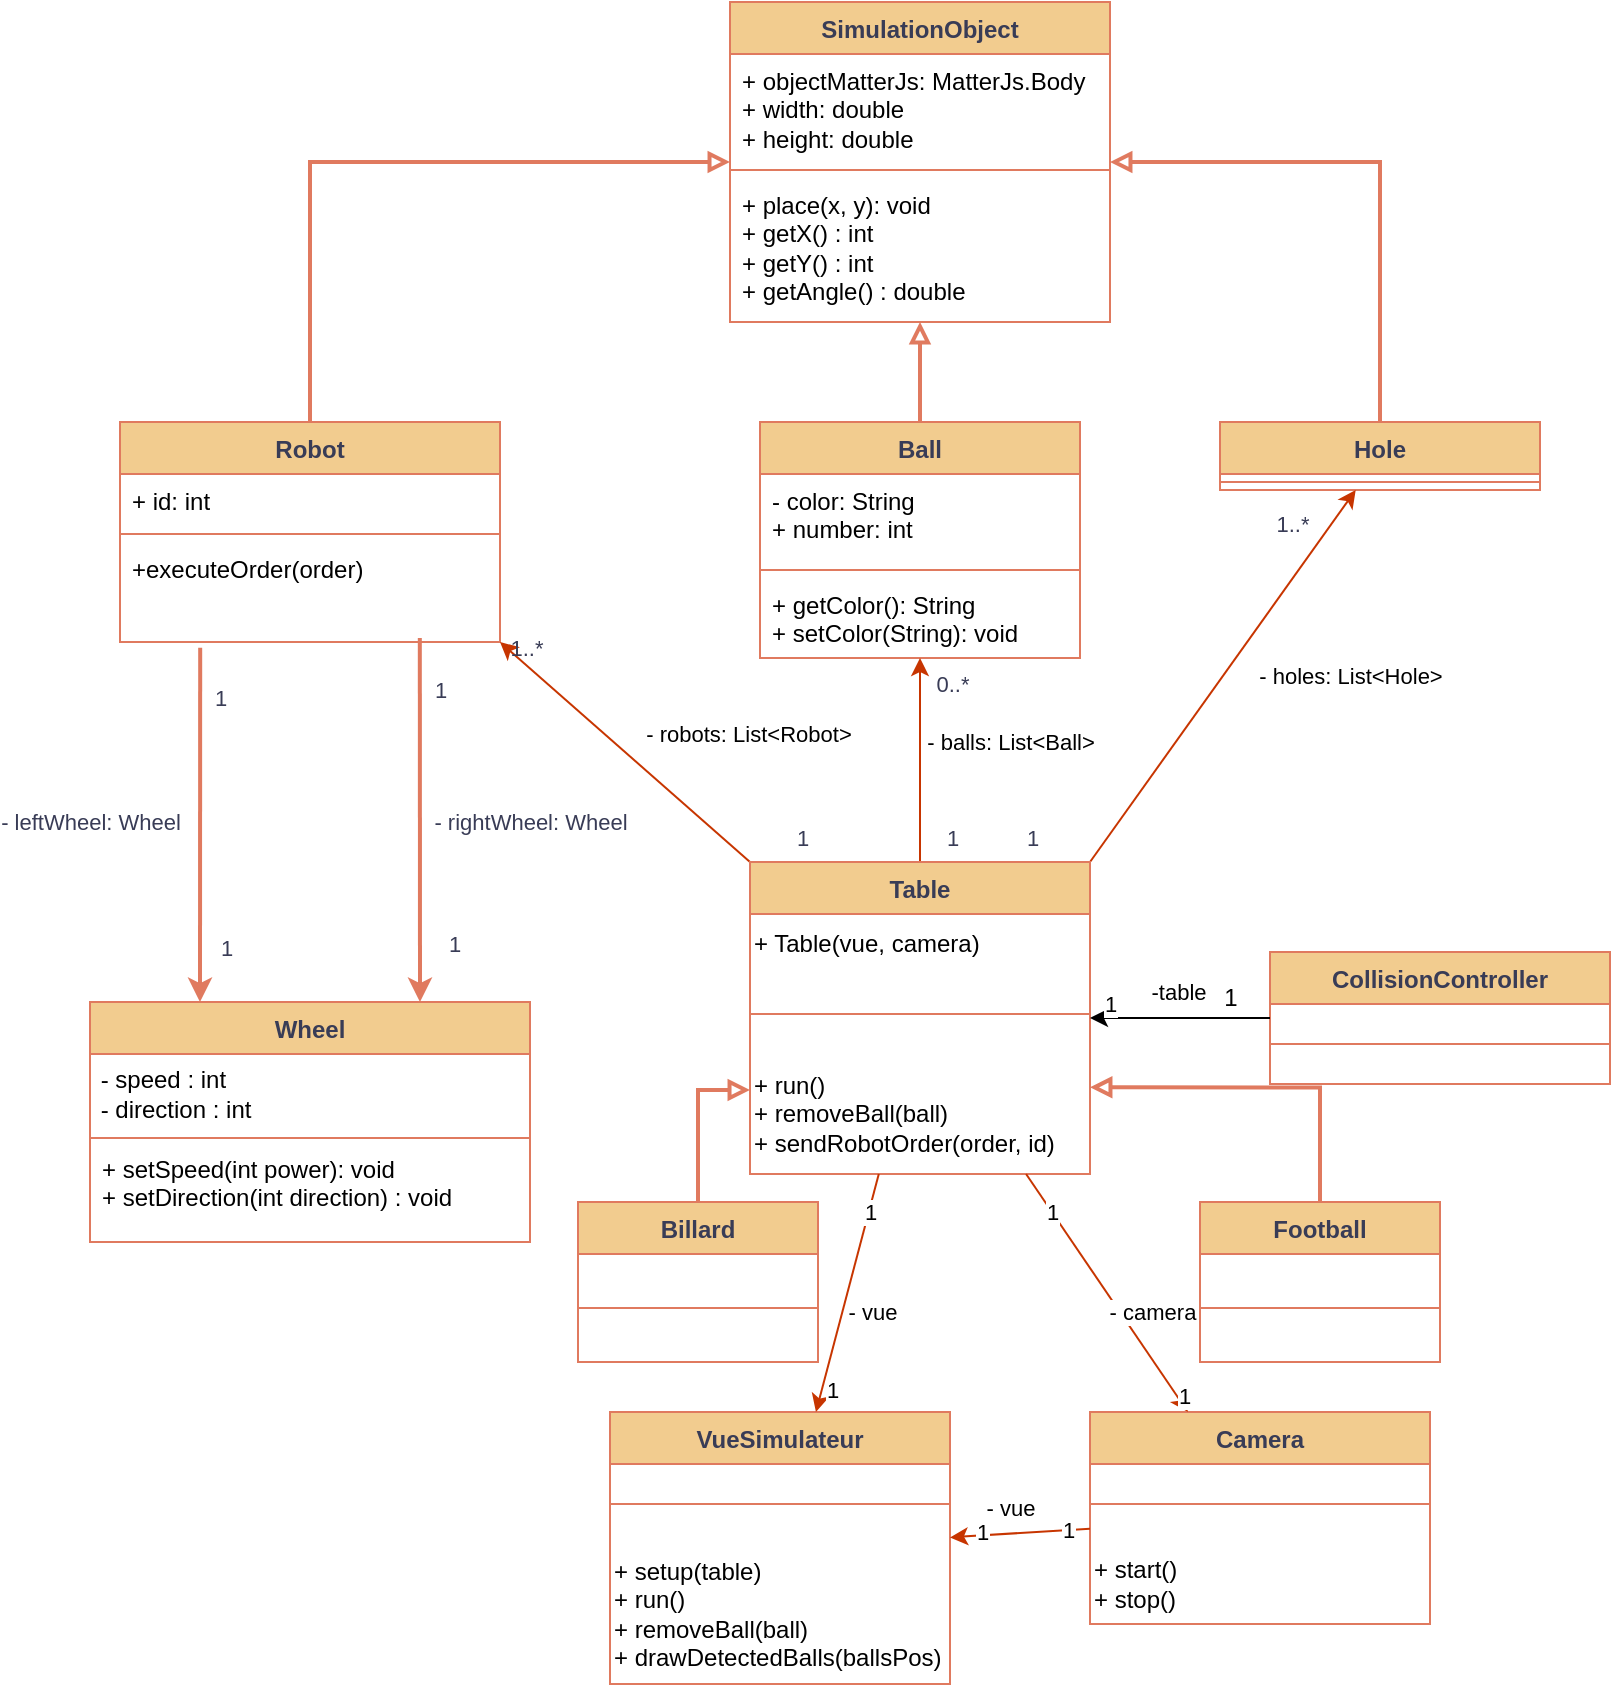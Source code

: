 <mxfile version="26.0.4">
  <diagram id="C5RBs43oDa-KdzZeNtuy" name="Page-1">
    <mxGraphModel dx="801" dy="412" grid="1" gridSize="10" guides="1" tooltips="1" connect="1" arrows="1" fold="1" page="1" pageScale="1" pageWidth="827" pageHeight="1169" math="0" shadow="0">
      <root>
        <mxCell id="WIyWlLk6GJQsqaUBKTNV-0" />
        <mxCell id="WIyWlLk6GJQsqaUBKTNV-1" parent="WIyWlLk6GJQsqaUBKTNV-0" />
        <mxCell id="QqlxLtSXjk_3ugFP-hrV-0" value="&lt;b&gt;SimulationObject&lt;/b&gt;" style="swimlane;fontStyle=0;align=center;verticalAlign=top;childLayout=stackLayout;horizontal=1;startSize=26;horizontalStack=0;resizeParent=1;resizeParentMax=0;resizeLast=0;collapsible=1;marginBottom=0;whiteSpace=wrap;html=1;rounded=0;labelBackgroundColor=none;fillColor=#F2CC8F;strokeColor=#E07A5F;fontColor=#393C56;" parent="WIyWlLk6GJQsqaUBKTNV-1" vertex="1">
          <mxGeometry x="370" y="245" width="190" height="160" as="geometry" />
        </mxCell>
        <mxCell id="QqlxLtSXjk_3ugFP-hrV-1" value="+ objectMatterJs: MatterJs.Body&lt;div&gt;+ width: double&lt;/div&gt;&lt;div&gt;+ height: double&lt;/div&gt;" style="text;align=left;verticalAlign=top;spacingLeft=4;spacingRight=4;overflow=hidden;rotatable=0;points=[[0,0.5],[1,0.5]];portConstraint=eastwest;whiteSpace=wrap;html=1;rounded=0;labelBackgroundColor=none;fontStyle=0;" parent="QqlxLtSXjk_3ugFP-hrV-0" vertex="1">
          <mxGeometry y="26" width="190" height="54" as="geometry" />
        </mxCell>
        <mxCell id="QqlxLtSXjk_3ugFP-hrV-2" value="" style="line;strokeWidth=1;fillColor=none;align=left;verticalAlign=middle;spacingTop=-1;spacingLeft=3;spacingRight=3;rotatable=0;labelPosition=right;points=[];portConstraint=eastwest;strokeColor=#E07A5F;rounded=0;labelBackgroundColor=none;fontColor=#393C56;fontStyle=0" parent="QqlxLtSXjk_3ugFP-hrV-0" vertex="1">
          <mxGeometry y="80" width="190" height="8" as="geometry" />
        </mxCell>
        <mxCell id="QqlxLtSXjk_3ugFP-hrV-3" value="&lt;div&gt;+ place(x, y): void&lt;/div&gt;&lt;div&gt;+ getX() : int&lt;/div&gt;&lt;div&gt;+ getY() : int&lt;/div&gt;&lt;div&gt;+ getAngle() : double&lt;br&gt;&lt;/div&gt;" style="text;align=left;verticalAlign=top;spacingLeft=4;spacingRight=4;overflow=hidden;rotatable=0;points=[[0,0.5],[1,0.5]];portConstraint=eastwest;whiteSpace=wrap;html=1;rounded=0;labelBackgroundColor=none;fontStyle=0;" parent="QqlxLtSXjk_3ugFP-hrV-0" vertex="1">
          <mxGeometry y="88" width="190" height="72" as="geometry" />
        </mxCell>
        <mxCell id="QqlxLtSXjk_3ugFP-hrV-4" value="&lt;b&gt;Wheel&lt;/b&gt;" style="swimlane;fontStyle=0;align=center;verticalAlign=top;childLayout=stackLayout;horizontal=1;startSize=26;horizontalStack=0;resizeParent=1;resizeParentMax=0;resizeLast=0;collapsible=1;marginBottom=0;whiteSpace=wrap;html=1;rounded=0;labelBackgroundColor=none;fillColor=#F2CC8F;strokeColor=#E07A5F;fontColor=#393C56;" parent="WIyWlLk6GJQsqaUBKTNV-1" vertex="1">
          <mxGeometry x="50" y="745" width="220" height="120" as="geometry" />
        </mxCell>
        <mxCell id="eOT9KIBpFIWEf8Cm63II-1" value="&amp;nbsp;- speed : int&lt;div&gt;&amp;nbsp;- direction : int&lt;/div&gt;" style="text;html=1;align=left;verticalAlign=middle;resizable=0;points=[];autosize=1;" parent="QqlxLtSXjk_3ugFP-hrV-4" vertex="1">
          <mxGeometry y="26" width="220" height="40" as="geometry" />
        </mxCell>
        <mxCell id="QqlxLtSXjk_3ugFP-hrV-6" value="" style="line;strokeWidth=1;fillColor=none;align=left;verticalAlign=middle;spacingTop=-1;spacingLeft=3;spacingRight=3;rotatable=0;labelPosition=right;points=[];portConstraint=eastwest;strokeColor=#E07A5F;rounded=0;labelBackgroundColor=none;fontColor=#393C56;fontStyle=0" parent="QqlxLtSXjk_3ugFP-hrV-4" vertex="1">
          <mxGeometry y="66" width="220" height="4" as="geometry" />
        </mxCell>
        <mxCell id="QqlxLtSXjk_3ugFP-hrV-7" value="+ setSpeed(int power): void&lt;div&gt;+ setDirection(int direction) : void&lt;/div&gt;" style="text;align=left;verticalAlign=top;spacingLeft=4;spacingRight=4;overflow=hidden;rotatable=0;points=[[0,0.5],[1,0.5]];portConstraint=eastwest;whiteSpace=wrap;html=1;rounded=0;labelBackgroundColor=none;fontStyle=0;" parent="QqlxLtSXjk_3ugFP-hrV-4" vertex="1">
          <mxGeometry y="70" width="220" height="50" as="geometry" />
        </mxCell>
        <mxCell id="QqlxLtSXjk_3ugFP-hrV-8" value="&lt;b&gt;Robot&lt;span style=&quot;color: rgba(0, 0, 0, 0); font-family: monospace; font-size: 0px; text-align: start; text-wrap-mode: nowrap;&quot;&gt;%3CmxGraphModel%3E%3Croot%3E%3CmxCell%20id%3D%220%22%2F%3E%3CmxCell%20id%3D%221%22%20parent%3D%220%22%2F%3E%3CmxCell%20id%3D%222%22%20value%3D%22Roue%26lt%3Bspan%20style%3D%26quot%3Bcolor%3A%20rgba(0%2C%200%2C%200%2C%200)%3B%20font-family%3A%20monospace%3B%20font-size%3A%200px%3B%20font-weight%3A%20400%3B%20text-align%3A%20start%3B%20text-wrap-mode%3A%20nowrap%3B%26quot%3B%26gt%3B%253CmxGraphModel%253E%253Croot%253E%253CmxCell%2520id%253D%25220%2522%252F%253E%253CmxCell%2520id%253D%25221%2522%2520parent%253D%25220%2522%252F%253E%253CmxCell%2520id%253D%25222%2522%2520value%253D%2522Objet%2522%2520style%253D%2522swimlane%253BfontStyle%253D1%253Balign%253Dcenter%253BverticalAlign%253Dtop%253BchildLayout%253DstackLayout%253Bhorizontal%253D1%253BstartSize%253D26%253BhorizontalStack%253D0%253BresizeParent%253D1%253BresizeParentMax%253D0%253BresizeLast%253D0%253Bcollapsible%253D1%253BmarginBottom%253D0%253BwhiteSpace%253Dwrap%253Bhtml%253D1%253B%2522%2520vertex%253D%25221%2522%2520parent%253D%25221%2522%253E%253CmxGeometry%2520x%253D%2522230%2522%2520y%253D%2522150%2522%2520width%253D%2522160%2522%2520height%253D%252286%2522%2520as%253D%2522geometry%2522%252F%253E%253C%252FmxCell%253E%253CmxCell%2520id%253D%25223%2522%2520value%253D%2522%252B%2520field%253A%2520type%2522%2520style%253D%2522text%253BstrokeColor%253Dnone%253BfillColor%253Dnone%253Balign%253Dleft%253BverticalAlign%253Dtop%253BspacingLeft%253D4%253BspacingRight%253D4%253Boverflow%253Dhidden%253Brotatable%253D0%253Bpoints%253D%255B%255B0%252C0.5%255D%252C%255B1%252C0.5%255D%255D%253BportConstraint%253Deastwest%253BwhiteSpace%253Dwrap%253Bhtml%253D1%253B%2522%2520vertex%253D%25221%2522%2520parent%253D%25222%2522%253E%253CmxGeometry%2520y%253D%252226%2522%2520width%253D%2522160%2522%2520height%253D%252226%2522%2520as%253D%2522geometry%2522%252F%253E%253C%252FmxCell%253E%253CmxCell%2520id%253D%25224%2522%2520value%253D%2522%2522%2520style%253D%2522line%253BstrokeWidth%253D1%253BfillColor%253Dnone%253Balign%253Dleft%253BverticalAlign%253Dmiddle%253BspacingTop%253D-1%253BspacingLeft%253D3%253BspacingRight%253D3%253Brotatable%253D0%253BlabelPosition%253Dright%253Bpoints%253D%255B%255D%253BportConstraint%253Deastwest%253BstrokeColor%253Dinherit%253B%2522%2520vertex%253D%25221%2522%2520parent%253D%25222%2522%253E%253CmxGeometry%2520y%253D%252252%2522%2520width%253D%2522160%2522%2520height%253D%25228%2522%2520as%253D%2522geometry%2522%252F%253E%253C%252FmxCell%253E%253CmxCell%2520id%253D%25225%2522%2520value%253D%2522%252B%2520method(type)%253A%2520type%2522%2520style%253D%2522text%253BstrokeColor%253Dnone%253BfillColor%253Dnone%253Balign%253Dleft%253BverticalAlign%253Dtop%253BspacingLeft%253D4%253BspacingRight%253D4%253Boverflow%253Dhidden%253Brotatable%253D0%253Bpoints%253D%255B%255B0%252C0.5%255D%252C%255B1%252C0.5%255D%255D%253BportConstraint%253Deastwest%253BwhiteSpace%253Dwrap%253Bhtml%253D1%253B%2522%2520vertex%253D%25221%2522%2520parent%253D%25222%2522%253E%253CmxGeometry%2520y%253D%252260%2522%2520width%253D%2522160%2522%2520height%253D%252226%2522%2520as%253D%2522geometry%2522%252F%253E%253C%252FmxCell%253E%253C%252Froot%253E%253C%252FmxGraphModel%253E%26lt%3B%2Fspan%26gt%3B%22%20style%3D%22swimlane%3BfontStyle%3D1%3Balign%3Dcenter%3BverticalAlign%3Dtop%3BchildLayout%3DstackLayout%3Bhorizontal%3D1%3BstartSize%3D26%3BhorizontalStack%3D0%3BresizeParent%3D1%3BresizeParentMax%3D0%3BresizeLast%3D0%3Bcollapsible%3D1%3BmarginBottom%3D0%3BwhiteSpace%3Dwrap%3Bhtml%3D1%3B%22%20vertex%3D%221%22%20parent%3D%221%22%3E%3CmxGeometry%20x%3D%2270%22%20y%3D%22290%22%20width%3D%22160%22%20height%3D%2286%22%20as%3D%22geometry%22%2F%3E%3C%2FmxCell%3E%3CmxCell%20id%3D%223%22%20value%3D%22%2B%20field%3A%20type%22%20style%3D%22text%3BstrokeColor%3Dnone%3BfillColor%3Dnone%3Balign%3Dleft%3BverticalAlign%3Dtop%3BspacingLeft%3D4%3BspacingRight%3D4%3Boverflow%3Dhidden%3Brotatable%3D0%3Bpoints%3D%5B%5B0%2C0.5%5D%2C%5B1%2C0.5%5D%5D%3BportConstraint%3Deastwest%3BwhiteSpace%3Dwrap%3Bhtml%3D1%3B%22%20vertex%3D%221%22%20parent%3D%222%22%3E%3CmxGeometry%20y%3D%2226%22%20width%3D%22160%22%20height%3D%2226%22%20as%3D%22geometry%22%2F%3E%3C%2FmxCell%3E%3CmxCell%20id%3D%224%22%20value%3D%22%22%20style%3D%22line%3BstrokeWidth%3D1%3BfillColor%3Dnone%3Balign%3Dleft%3BverticalAlign%3Dmiddle%3BspacingTop%3D-1%3BspacingLeft%3D3%3BspacingRight%3D3%3Brotatable%3D0%3BlabelPosition%3Dright%3Bpoints%3D%5B%5D%3BportConstraint%3Deastwest%3BstrokeColor%3Dinherit%3B%22%20vertex%3D%221%22%20parent%3D%222%22%3E%3CmxGeometry%20y%3D%2252%22%20width%3D%22160%22%20height%3D%228%22%20as%3D%22geometry%22%2F%3E%3C%2FmxCell%3E%3CmxCell%20id%3D%225%22%20value%3D%22%2B%20method(type)%3A%20type%22%20style%3D%22text%3BstrokeColor%3Dnone%3BfillColor%3Dnone%3Balign%3Dleft%3BverticalAlign%3Dtop%3BspacingLeft%3D4%3BspacingRight%3D4%3Boverflow%3Dhidden%3Brotatable%3D0%3Bpoints%3D%5B%5B0%2C0.5%5D%2C%5B1%2C0.5%5D%5D%3BportConstraint%3Deastwest%3BwhiteSpace%3Dwrap%3Bhtml%3D1%3B%22%20vertex%3D%221%22%20parent%3D%222%22%3E%3CmxGeometry%20y%3D%2260%22%20width%3D%22160%22%20height%3D%2226%22%20as%3D%22geometry%22%2F%3E%3C%2FmxCell%3E%3C%2Froot%3E%3C%2FmxGraphModel%3E&lt;/span&gt;&lt;span style=&quot;color: rgba(0, 0, 0, 0); font-family: monospace; font-size: 0px; text-align: start; text-wrap-mode: nowrap;&quot;&gt;%3CmxGraphModel%3E%3Croot%3E%3CmxCell%20id%3D%220%22%2F%3E%3CmxCell%20id%3D%221%22%20parent%3D%220%22%2F%3E%3CmxCell%20id%3D%222%22%20value%3D%22Roue%26lt%3Bspan%20style%3D%26quot%3Bcolor%3A%20rgba(0%2C%200%2C%200%2C%200)%3B%20font-family%3A%20monospace%3B%20font-size%3A%200px%3B%20font-weight%3A%20400%3B%20text-align%3A%20start%3B%20text-wrap-mode%3A%20nowrap%3B%26quot%3B%26gt%3B%253CmxGraphModel%253E%253Croot%253E%253CmxCell%2520id%253D%25220%2522%252F%253E%253CmxCell%2520id%253D%25221%2522%2520parent%253D%25220%2522%252F%253E%253CmxCell%2520id%253D%25222%2522%2520value%253D%2522Objet%2522%2520style%253D%2522swimlane%253BfontStyle%253D1%253Balign%253Dcenter%253BverticalAlign%253Dtop%253BchildLayout%253DstackLayout%253Bhorizontal%253D1%253BstartSize%253D26%253BhorizontalStack%253D0%253BresizeParent%253D1%253BresizeParentMax%253D0%253BresizeLast%253D0%253Bcollapsible%253D1%253BmarginBottom%253D0%253BwhiteSpace%253Dwrap%253Bhtml%253D1%253B%2522%2520vertex%253D%25221%2522%2520parent%253D%25221%2522%253E%253CmxGeometry%2520x%253D%2522230%2522%2520y%253D%2522150%2522%2520width%253D%2522160%2522%2520height%253D%252286%2522%2520as%253D%2522geometry%2522%252F%253E%253C%252FmxCell%253E%253CmxCell%2520id%253D%25223%2522%2520value%253D%2522%252B%2520field%253A%2520type%2522%2520style%253D%2522text%253BstrokeColor%253Dnone%253BfillColor%253Dnone%253Balign%253Dleft%253BverticalAlign%253Dtop%253BspacingLeft%253D4%253BspacingRight%253D4%253Boverflow%253Dhidden%253Brotatable%253D0%253Bpoints%253D%255B%255B0%252C0.5%255D%252C%255B1%252C0.5%255D%255D%253BportConstraint%253Deastwest%253BwhiteSpace%253Dwrap%253Bhtml%253D1%253B%2522%2520vertex%253D%25221%2522%2520parent%253D%25222%2522%253E%253CmxGeometry%2520y%253D%252226%2522%2520width%253D%2522160%2522%2520height%253D%252226%2522%2520as%253D%2522geometry%2522%252F%253E%253C%252FmxCell%253E%253CmxCell%2520id%253D%25224%2522%2520value%253D%2522%2522%2520style%253D%2522line%253BstrokeWidth%253D1%253BfillColor%253Dnone%253Balign%253Dleft%253BverticalAlign%253Dmiddle%253BspacingTop%253D-1%253BspacingLeft%253D3%253BspacingRight%253D3%253Brotatable%253D0%253BlabelPosition%253Dright%253Bpoints%253D%255B%255D%253BportConstraint%253Deastwest%253BstrokeColor%253Dinherit%253B%2522%2520vertex%253D%25221%2522%2520parent%253D%25222%2522%253E%253CmxGeometry%2520y%253D%252252%2522%2520width%253D%2522160%2522%2520height%253D%25228%2522%2520as%253D%2522geometry%2522%252F%253E%253C%252FmxCell%253E%253CmxCell%2520id%253D%25225%2522%2520value%253D%2522%252B%2520method(type)%253A%2520type%2522%2520style%253D%2522text%253BstrokeColor%253Dnone%253BfillColor%253Dnone%253Balign%253Dleft%253BverticalAlign%253Dtop%253BspacingLeft%253D4%253BspacingRight%253D4%253Boverflow%253Dhidden%253Brotatable%253D0%253Bpoints%253D%255B%255B0%252C0.5%255D%252C%255B1%252C0.5%255D%255D%253BportConstraint%253Deastwest%253BwhiteSpace%253Dwrap%253Bhtml%253D1%253B%2522%2520vertex%253D%25221%2522%2520parent%253D%25222%2522%253E%253CmxGeometry%2520y%253D%252260%2522%2520width%253D%2522160%2522%2520height%253D%252226%2522%2520as%253D%2522geometry%2522%252F%253E%253C%252FmxCell%253E%253C%252Froot%253E%253C%252FmxGraphModel%253E%26lt%3B%2Fspan%26gt%3B%22%20style%3D%22swimlane%3BfontStyle%3D1%3Balign%3Dcenter%3BverticalAlign%3Dtop%3BchildLayout%3DstackLayout%3Bhorizontal%3D1%3BstartSize%3D26%3BhorizontalStack%3D0%3BresizeParent%3D1%3BresizeParentMax%3D0%3BresizeLast%3D0%3Bcollapsible%3D1%3BmarginBottom%3D0%3BwhiteSpace%3Dwrap%3Bhtml%3D1%3B%22%20vertex%3D%221%22%20parent%3D%221%22%3E%3CmxGeometry%20x%3D%2270%22%20y%3D%22290%22%20width%3D%22160%22%20height%3D%2286%22%20as%3D%22geometry%22%2F%3E%3C%2FmxCell%3E%3CmxCell%20id%3D%223%22%20value%3D%22%2B%20field%3A%20type%22%20style%3D%22text%3BstrokeColor%3Dnone%3BfillColor%3Dnone%3Balign%3Dleft%3BverticalAlign%3Dtop%3BspacingLeft%3D4%3BspacingRight%3D4%3Boverflow%3Dhidden%3Brotatable%3D0%3Bpoints%3D%5B%5B0%2C0.5%5D%2C%5B1%2C0.5%5D%5D%3BportConstraint%3Deastwest%3BwhiteSpace%3Dwrap%3Bhtml%3D1%3B%22%20vertex%3D%221%22%20parent%3D%222%22%3E%3CmxGeometry%20y%3D%2226%22%20width%3D%22160%22%20height%3D%2226%22%20as%3D%22geometry%22%2F%3E%3C%2FmxCell%3E%3CmxCell%20id%3D%224%22%20value%3D%22%22%20style%3D%22line%3BstrokeWidth%3D1%3BfillColor%3Dnone%3Balign%3Dleft%3BverticalAlign%3Dmiddle%3BspacingTop%3D-1%3BspacingLeft%3D3%3BspacingRight%3D3%3Brotatable%3D0%3BlabelPosition%3Dright%3Bpoints%3D%5B%5D%3BportConstraint%3Deastwest%3BstrokeColor%3Dinherit%3B%22%20vertex%3D%221%22%20parent%3D%222%22%3E%3CmxGeometry%20y%3D%2252%22%20width%3D%22160%22%20height%3D%228%22%20as%3D%22geometry%22%2F%3E%3C%2FmxCell%3E%3CmxCell%20id%3D%225%22%20value%3D%22%2B%20method(type)%3A%20type%22%20style%3D%22text%3BstrokeColor%3Dnone%3BfillColor%3Dnone%3Balign%3Dleft%3BverticalAlign%3Dtop%3BspacingLeft%3D4%3BspacingRight%3D4%3Boverflow%3Dhidden%3Brotatable%3D0%3Bpoints%3D%5B%5B0%2C0.5%5D%2C%5B1%2C0.5%5D%5D%3BportConstraint%3Deastwest%3BwhiteSpace%3Dwrap%3Bhtml%3D1%3B%22%20vertex%3D%221%22%20parent%3D%222%22%3E%3CmxGeometry%20y%3D%2260%22%20width%3D%22160%22%20height%3D%2226%22%20as%3D%22geometry%22%2F%3E%3C%2FmxCell%3E%3C%2Froot%3E%3C%2FmxGraphModel%3E&lt;/span&gt;&lt;/b&gt;" style="swimlane;fontStyle=0;align=center;verticalAlign=top;childLayout=stackLayout;horizontal=1;startSize=26;horizontalStack=0;resizeParent=1;resizeParentMax=0;resizeLast=0;collapsible=1;marginBottom=0;whiteSpace=wrap;html=1;rounded=0;labelBackgroundColor=none;fillColor=#F2CC8F;strokeColor=#E07A5F;fontColor=#393C56;" parent="WIyWlLk6GJQsqaUBKTNV-1" vertex="1">
          <mxGeometry x="65" y="455" width="190" height="110" as="geometry" />
        </mxCell>
        <mxCell id="QqlxLtSXjk_3ugFP-hrV-9" value="+ id: int" style="text;align=left;verticalAlign=top;spacingLeft=4;spacingRight=4;overflow=hidden;rotatable=0;points=[[0,0.5],[1,0.5]];portConstraint=eastwest;whiteSpace=wrap;html=1;rounded=0;labelBackgroundColor=none;fontStyle=0;" parent="QqlxLtSXjk_3ugFP-hrV-8" vertex="1">
          <mxGeometry y="26" width="190" height="26" as="geometry" />
        </mxCell>
        <mxCell id="QqlxLtSXjk_3ugFP-hrV-10" value="" style="line;strokeWidth=1;fillColor=none;align=left;verticalAlign=middle;spacingTop=-1;spacingLeft=3;spacingRight=3;rotatable=0;labelPosition=right;points=[];portConstraint=eastwest;strokeColor=#E07A5F;rounded=0;labelBackgroundColor=none;fontColor=#393C56;fontStyle=0" parent="QqlxLtSXjk_3ugFP-hrV-8" vertex="1">
          <mxGeometry y="52" width="190" height="8" as="geometry" />
        </mxCell>
        <mxCell id="QqlxLtSXjk_3ugFP-hrV-11" value="&lt;div&gt;&lt;span style=&quot;background-color: initial;&quot;&gt;+executeOrder(order)&lt;/span&gt;&lt;/div&gt;" style="text;align=left;verticalAlign=top;spacingLeft=4;spacingRight=4;overflow=hidden;rotatable=0;points=[[0,0.5],[1,0.5]];portConstraint=eastwest;whiteSpace=wrap;html=1;rounded=0;labelBackgroundColor=none;fontStyle=0;" parent="QqlxLtSXjk_3ugFP-hrV-8" vertex="1">
          <mxGeometry y="60" width="190" height="50" as="geometry" />
        </mxCell>
        <mxCell id="QqlxLtSXjk_3ugFP-hrV-12" value="&lt;b&gt;Hole&lt;/b&gt;" style="swimlane;fontStyle=0;align=center;verticalAlign=top;childLayout=stackLayout;horizontal=1;startSize=26;horizontalStack=0;resizeParent=1;resizeParentMax=0;resizeLast=0;collapsible=1;marginBottom=0;whiteSpace=wrap;html=1;rounded=0;labelBackgroundColor=none;fillColor=#F2CC8F;strokeColor=#E07A5F;fontColor=#393C56;" parent="WIyWlLk6GJQsqaUBKTNV-1" vertex="1">
          <mxGeometry x="615" y="455" width="160" height="34" as="geometry" />
        </mxCell>
        <mxCell id="QqlxLtSXjk_3ugFP-hrV-14" value="" style="line;strokeWidth=1;fillColor=none;align=left;verticalAlign=middle;spacingTop=-1;spacingLeft=3;spacingRight=3;rotatable=0;labelPosition=right;points=[];portConstraint=eastwest;strokeColor=#E07A5F;rounded=0;labelBackgroundColor=none;fontColor=#393C56;fontStyle=0" parent="QqlxLtSXjk_3ugFP-hrV-12" vertex="1">
          <mxGeometry y="26" width="160" height="8" as="geometry" />
        </mxCell>
        <mxCell id="QqlxLtSXjk_3ugFP-hrV-16" value="&lt;b&gt;Ball&lt;/b&gt;" style="swimlane;fontStyle=0;align=center;verticalAlign=top;childLayout=stackLayout;horizontal=1;startSize=26;horizontalStack=0;resizeParent=1;resizeParentMax=0;resizeLast=0;collapsible=1;marginBottom=0;whiteSpace=wrap;html=1;rounded=0;labelBackgroundColor=none;fillColor=#F2CC8F;strokeColor=#E07A5F;fontColor=#393C56;" parent="WIyWlLk6GJQsqaUBKTNV-1" vertex="1">
          <mxGeometry x="385" y="455" width="160" height="118" as="geometry" />
        </mxCell>
        <mxCell id="QqlxLtSXjk_3ugFP-hrV-17" value="- color: String&lt;div&gt;+ number: int&lt;/div&gt;" style="text;align=left;verticalAlign=top;spacingLeft=4;spacingRight=4;overflow=hidden;rotatable=0;points=[[0,0.5],[1,0.5]];portConstraint=eastwest;whiteSpace=wrap;html=1;rounded=0;labelBackgroundColor=none;fontStyle=0;" parent="QqlxLtSXjk_3ugFP-hrV-16" vertex="1">
          <mxGeometry y="26" width="160" height="44" as="geometry" />
        </mxCell>
        <mxCell id="QqlxLtSXjk_3ugFP-hrV-18" value="" style="line;strokeWidth=1;fillColor=none;align=left;verticalAlign=middle;spacingTop=-1;spacingLeft=3;spacingRight=3;rotatable=0;labelPosition=right;points=[];portConstraint=eastwest;strokeColor=#E07A5F;rounded=0;labelBackgroundColor=none;fontColor=#393C56;fontStyle=0" parent="QqlxLtSXjk_3ugFP-hrV-16" vertex="1">
          <mxGeometry y="70" width="160" height="8" as="geometry" />
        </mxCell>
        <mxCell id="QqlxLtSXjk_3ugFP-hrV-19" value="+ getColor(): String&lt;div&gt;+ setColor(String): void&lt;/div&gt;" style="text;align=left;verticalAlign=top;spacingLeft=4;spacingRight=4;overflow=hidden;rotatable=0;points=[[0,0.5],[1,0.5]];portConstraint=eastwest;whiteSpace=wrap;html=1;rounded=0;labelBackgroundColor=none;fontStyle=0;" parent="QqlxLtSXjk_3ugFP-hrV-16" vertex="1">
          <mxGeometry y="78" width="160" height="40" as="geometry" />
        </mxCell>
        <mxCell id="QqlxLtSXjk_3ugFP-hrV-21" value="" style="endArrow=block;html=1;rounded=0;endFill=0;labelBackgroundColor=none;strokeColor=#E07A5F;fontColor=default;strokeWidth=2;fontStyle=0" parent="WIyWlLk6GJQsqaUBKTNV-1" source="QqlxLtSXjk_3ugFP-hrV-16" target="QqlxLtSXjk_3ugFP-hrV-0" edge="1">
          <mxGeometry width="50" height="50" relative="1" as="geometry">
            <mxPoint x="195" y="595" as="sourcePoint" />
            <mxPoint x="245" y="545" as="targetPoint" />
          </mxGeometry>
        </mxCell>
        <mxCell id="QqlxLtSXjk_3ugFP-hrV-22" value="" style="endArrow=block;html=1;rounded=0;endFill=0;labelBackgroundColor=none;strokeColor=#E07A5F;fontColor=default;strokeWidth=2;fontStyle=0;edgeStyle=orthogonalEdgeStyle;" parent="WIyWlLk6GJQsqaUBKTNV-1" source="QqlxLtSXjk_3ugFP-hrV-8" target="QqlxLtSXjk_3ugFP-hrV-0" edge="1">
          <mxGeometry width="50" height="50" relative="1" as="geometry">
            <mxPoint x="275" y="429" as="sourcePoint" />
            <mxPoint x="395" y="374" as="targetPoint" />
            <Array as="points">
              <mxPoint x="160" y="325" />
            </Array>
          </mxGeometry>
        </mxCell>
        <mxCell id="QqlxLtSXjk_3ugFP-hrV-23" value="" style="endArrow=block;html=1;rounded=0;endFill=0;labelBackgroundColor=none;strokeColor=#E07A5F;fontColor=default;strokeWidth=2;fontStyle=0;edgeStyle=orthogonalEdgeStyle;" parent="WIyWlLk6GJQsqaUBKTNV-1" source="QqlxLtSXjk_3ugFP-hrV-12" target="QqlxLtSXjk_3ugFP-hrV-0" edge="1">
          <mxGeometry width="50" height="50" relative="1" as="geometry">
            <mxPoint x="475" y="455" as="sourcePoint" />
            <mxPoint x="475" y="381" as="targetPoint" />
            <Array as="points">
              <mxPoint x="695" y="325" />
            </Array>
          </mxGeometry>
        </mxCell>
        <mxCell id="QqlxLtSXjk_3ugFP-hrV-28" value="" style="endArrow=classic;html=1;rounded=0;labelBackgroundColor=none;strokeColor=#E07A5F;fontColor=default;strokeWidth=2;fontStyle=0;entryX=0.25;entryY=0;entryDx=0;entryDy=0;exitX=0.211;exitY=1.058;exitDx=0;exitDy=0;exitPerimeter=0;" parent="WIyWlLk6GJQsqaUBKTNV-1" source="QqlxLtSXjk_3ugFP-hrV-11" target="QqlxLtSXjk_3ugFP-hrV-4" edge="1">
          <mxGeometry width="50" height="50" relative="1" as="geometry">
            <mxPoint x="115" y="564" as="sourcePoint" />
            <mxPoint x="115" y="715" as="targetPoint" />
          </mxGeometry>
        </mxCell>
        <mxCell id="QqlxLtSXjk_3ugFP-hrV-29" value="- leftWheel: Wheel" style="edgeLabel;html=1;align=center;verticalAlign=middle;resizable=0;points=[];rounded=0;labelBackgroundColor=none;fontColor=#393C56;fontStyle=0" parent="QqlxLtSXjk_3ugFP-hrV-28" connectable="0" vertex="1">
          <mxGeometry x="-0.492" relative="1" as="geometry">
            <mxPoint x="-55" y="42" as="offset" />
          </mxGeometry>
        </mxCell>
        <mxCell id="QqlxLtSXjk_3ugFP-hrV-30" value="1" style="edgeLabel;html=1;align=center;verticalAlign=middle;resizable=0;points=[];rounded=0;labelBackgroundColor=none;fontColor=#393C56;fontStyle=0" parent="QqlxLtSXjk_3ugFP-hrV-28" connectable="0" vertex="1">
          <mxGeometry x="-0.785" y="-1" relative="1" as="geometry">
            <mxPoint x="11" y="6" as="offset" />
          </mxGeometry>
        </mxCell>
        <mxCell id="QqlxLtSXjk_3ugFP-hrV-31" value="1" style="edgeLabel;html=1;align=center;verticalAlign=middle;resizable=0;points=[];rounded=0;labelBackgroundColor=none;fontColor=#393C56;fontStyle=0" parent="QqlxLtSXjk_3ugFP-hrV-28" connectable="0" vertex="1">
          <mxGeometry x="0.553" relative="1" as="geometry">
            <mxPoint x="13" y="12" as="offset" />
          </mxGeometry>
        </mxCell>
        <mxCell id="PfL0u-gfM9ihLVFZzfGR-6" value="" style="endArrow=classic;html=1;rounded=0;exitX=0;exitY=0;exitDx=0;exitDy=0;entryX=1;entryY=1;entryDx=0;entryDy=0;fillColor=#fa6800;strokeColor=#C73500;" parent="WIyWlLk6GJQsqaUBKTNV-1" source="PfL0u-gfM9ihLVFZzfGR-2" target="QqlxLtSXjk_3ugFP-hrV-8" edge="1">
          <mxGeometry width="50" height="50" relative="1" as="geometry">
            <mxPoint x="704" y="345" as="sourcePoint" />
            <mxPoint x="280" y="590" as="targetPoint" />
          </mxGeometry>
        </mxCell>
        <mxCell id="PfL0u-gfM9ihLVFZzfGR-8" value="- robots: List&amp;lt;Robot&amp;gt;" style="edgeLabel;html=1;align=center;verticalAlign=middle;resizable=0;points=[];" parent="PfL0u-gfM9ihLVFZzfGR-6" connectable="0" vertex="1">
          <mxGeometry x="-0.215" y="-1" relative="1" as="geometry">
            <mxPoint x="47" y="-20" as="offset" />
          </mxGeometry>
        </mxCell>
        <mxCell id="PfL0u-gfM9ihLVFZzfGR-9" value="" style="endArrow=classic;html=1;rounded=0;fillColor=#fa6800;strokeColor=#C73500;" parent="WIyWlLk6GJQsqaUBKTNV-1" source="PfL0u-gfM9ihLVFZzfGR-2" target="QqlxLtSXjk_3ugFP-hrV-16" edge="1">
          <mxGeometry width="50" height="50" relative="1" as="geometry">
            <mxPoint x="445" y="495" as="sourcePoint" />
            <mxPoint x="495" y="445" as="targetPoint" />
          </mxGeometry>
        </mxCell>
        <mxCell id="PfL0u-gfM9ihLVFZzfGR-11" value="- balls: List&amp;lt;Ball&amp;gt;" style="edgeLabel;html=1;align=center;verticalAlign=middle;resizable=0;points=[];" parent="PfL0u-gfM9ihLVFZzfGR-9" connectable="0" vertex="1">
          <mxGeometry x="-0.415" y="-3" relative="1" as="geometry">
            <mxPoint x="42" y="-30" as="offset" />
          </mxGeometry>
        </mxCell>
        <mxCell id="PfL0u-gfM9ihLVFZzfGR-10" value="" style="endArrow=classic;html=1;rounded=0;exitX=1;exitY=0;exitDx=0;exitDy=0;fillColor=#fa6800;strokeColor=#C73500;" parent="WIyWlLk6GJQsqaUBKTNV-1" source="PfL0u-gfM9ihLVFZzfGR-2" target="QqlxLtSXjk_3ugFP-hrV-12" edge="1">
          <mxGeometry width="50" height="50" relative="1" as="geometry">
            <mxPoint x="445" y="405" as="sourcePoint" />
            <mxPoint x="495" y="355" as="targetPoint" />
          </mxGeometry>
        </mxCell>
        <mxCell id="PfL0u-gfM9ihLVFZzfGR-12" value="- holes: List&amp;lt;Hole&amp;gt;" style="edgeLabel;html=1;align=center;verticalAlign=middle;resizable=0;points=[];" parent="PfL0u-gfM9ihLVFZzfGR-10" connectable="0" vertex="1">
          <mxGeometry x="0.177" relative="1" as="geometry">
            <mxPoint x="52" y="16" as="offset" />
          </mxGeometry>
        </mxCell>
        <mxCell id="PfL0u-gfM9ihLVFZzfGR-14" value="&lt;b&gt;Billard&lt;/b&gt;" style="swimlane;fontStyle=0;align=center;verticalAlign=top;childLayout=stackLayout;horizontal=1;startSize=26;horizontalStack=0;resizeParent=1;resizeParentMax=0;resizeLast=0;collapsible=1;marginBottom=0;whiteSpace=wrap;html=1;rounded=0;labelBackgroundColor=none;fillColor=#F2CC8F;strokeColor=#E07A5F;fontColor=#393C56;" parent="WIyWlLk6GJQsqaUBKTNV-1" vertex="1">
          <mxGeometry x="294" y="845" width="120" height="80" as="geometry" />
        </mxCell>
        <mxCell id="PfL0u-gfM9ihLVFZzfGR-15" value="" style="line;strokeWidth=1;fillColor=none;align=left;verticalAlign=middle;spacingTop=-1;spacingLeft=3;spacingRight=3;rotatable=0;labelPosition=right;points=[];portConstraint=eastwest;strokeColor=#E07A5F;rounded=0;labelBackgroundColor=none;fontColor=#393C56;fontStyle=0" parent="PfL0u-gfM9ihLVFZzfGR-14" vertex="1">
          <mxGeometry y="26" width="120" height="54" as="geometry" />
        </mxCell>
        <mxCell id="PfL0u-gfM9ihLVFZzfGR-17" value="" style="endArrow=block;html=1;rounded=0;endFill=0;labelBackgroundColor=none;strokeColor=#E07A5F;fontColor=default;strokeWidth=2;fontStyle=0;entryX=0;entryY=0.3;entryDx=0;entryDy=0;edgeStyle=orthogonalEdgeStyle;entryPerimeter=0;" parent="WIyWlLk6GJQsqaUBKTNV-1" source="PfL0u-gfM9ihLVFZzfGR-14" target="JiVwG-EkMutSp1eXOC8e-0" edge="1">
          <mxGeometry width="50" height="50" relative="1" as="geometry">
            <mxPoint x="705" y="415" as="sourcePoint" />
            <mxPoint x="705" y="315" as="targetPoint" />
          </mxGeometry>
        </mxCell>
        <mxCell id="PfL0u-gfM9ihLVFZzfGR-19" value="&lt;b&gt;Football&lt;/b&gt;" style="swimlane;fontStyle=0;align=center;verticalAlign=top;childLayout=stackLayout;horizontal=1;startSize=26;horizontalStack=0;resizeParent=1;resizeParentMax=0;resizeLast=0;collapsible=1;marginBottom=0;whiteSpace=wrap;html=1;rounded=0;labelBackgroundColor=none;fillColor=#F2CC8F;strokeColor=#E07A5F;fontColor=#393C56;" parent="WIyWlLk6GJQsqaUBKTNV-1" vertex="1">
          <mxGeometry x="605" y="845" width="120" height="80" as="geometry" />
        </mxCell>
        <mxCell id="PfL0u-gfM9ihLVFZzfGR-20" value="" style="line;strokeWidth=1;fillColor=none;align=left;verticalAlign=middle;spacingTop=-1;spacingLeft=3;spacingRight=3;rotatable=0;labelPosition=right;points=[];portConstraint=eastwest;strokeColor=#E07A5F;rounded=0;labelBackgroundColor=none;fontColor=#393C56;fontStyle=0" parent="PfL0u-gfM9ihLVFZzfGR-19" vertex="1">
          <mxGeometry y="26" width="120" height="54" as="geometry" />
        </mxCell>
        <mxCell id="PfL0u-gfM9ihLVFZzfGR-21" value="" style="endArrow=block;html=1;rounded=0;endFill=0;labelBackgroundColor=none;strokeColor=#E07A5F;fontColor=default;strokeWidth=2;fontStyle=0;edgeStyle=orthogonalEdgeStyle;exitX=0.5;exitY=0;exitDx=0;exitDy=0;entryX=1;entryY=0.278;entryDx=0;entryDy=0;entryPerimeter=0;" parent="WIyWlLk6GJQsqaUBKTNV-1" source="PfL0u-gfM9ihLVFZzfGR-19" target="JiVwG-EkMutSp1eXOC8e-0" edge="1">
          <mxGeometry width="50" height="50" relative="1" as="geometry">
            <mxPoint x="892" y="355" as="sourcePoint" />
            <mxPoint x="560" y="773" as="targetPoint" />
          </mxGeometry>
        </mxCell>
        <mxCell id="PfL0u-gfM9ihLVFZzfGR-22" value="" style="endArrow=classic;html=1;rounded=0;labelBackgroundColor=none;strokeColor=#E07A5F;fontColor=default;strokeWidth=2;fontStyle=0;entryX=0.75;entryY=0;entryDx=0;entryDy=0;exitX=0.789;exitY=0.961;exitDx=0;exitDy=0;exitPerimeter=0;" parent="WIyWlLk6GJQsqaUBKTNV-1" source="QqlxLtSXjk_3ugFP-hrV-11" target="QqlxLtSXjk_3ugFP-hrV-4" edge="1">
          <mxGeometry width="50" height="50" relative="1" as="geometry">
            <mxPoint x="185" y="564" as="sourcePoint" />
            <mxPoint x="185" y="715" as="targetPoint" />
          </mxGeometry>
        </mxCell>
        <mxCell id="PfL0u-gfM9ihLVFZzfGR-23" value="- rightWheel: Wheel" style="edgeLabel;html=1;align=center;verticalAlign=middle;resizable=0;points=[];rounded=0;labelBackgroundColor=none;fontColor=#393C56;fontStyle=0" parent="PfL0u-gfM9ihLVFZzfGR-22" connectable="0" vertex="1">
          <mxGeometry x="-0.492" relative="1" as="geometry">
            <mxPoint x="55" y="46" as="offset" />
          </mxGeometry>
        </mxCell>
        <mxCell id="PfL0u-gfM9ihLVFZzfGR-24" value="1" style="edgeLabel;html=1;align=center;verticalAlign=middle;resizable=0;points=[];rounded=0;labelBackgroundColor=none;fontColor=#393C56;fontStyle=0" parent="PfL0u-gfM9ihLVFZzfGR-22" connectable="0" vertex="1">
          <mxGeometry x="-0.785" y="-1" relative="1" as="geometry">
            <mxPoint x="11" y="6" as="offset" />
          </mxGeometry>
        </mxCell>
        <mxCell id="PfL0u-gfM9ihLVFZzfGR-2" value="&lt;b&gt;Table&lt;/b&gt;" style="swimlane;fontStyle=0;align=center;verticalAlign=top;childLayout=stackLayout;horizontal=1;startSize=26;horizontalStack=0;resizeParent=1;resizeParentMax=0;resizeLast=0;collapsible=1;marginBottom=0;whiteSpace=wrap;html=1;rounded=0;labelBackgroundColor=none;fillColor=#F2CC8F;strokeColor=#E07A5F;fontColor=#393C56;" parent="WIyWlLk6GJQsqaUBKTNV-1" vertex="1">
          <mxGeometry x="380" y="675" width="170" height="156" as="geometry" />
        </mxCell>
        <mxCell id="e3dunNNUwiZPA_rZQJyQ-0" value="+ Table(vue, camera)" style="text;html=1;align=left;verticalAlign=middle;resizable=0;points=[];autosize=1;strokeColor=none;fillColor=none;" parent="PfL0u-gfM9ihLVFZzfGR-2" vertex="1">
          <mxGeometry y="26" width="170" height="30" as="geometry" />
        </mxCell>
        <mxCell id="PfL0u-gfM9ihLVFZzfGR-4" value="" style="line;strokeWidth=1;fillColor=none;align=left;verticalAlign=middle;spacingTop=-1;spacingLeft=3;spacingRight=3;rotatable=0;labelPosition=right;points=[];portConstraint=eastwest;strokeColor=#E07A5F;rounded=0;labelBackgroundColor=none;fontColor=#393C56;fontStyle=0" parent="PfL0u-gfM9ihLVFZzfGR-2" vertex="1">
          <mxGeometry y="56" width="170" height="40" as="geometry" />
        </mxCell>
        <mxCell id="JiVwG-EkMutSp1eXOC8e-0" value="&lt;div&gt;+ run()&lt;/div&gt;&lt;div&gt;+ removeBall(ball)&lt;/div&gt;&lt;div&gt;+ sendRobotOrder(order, id)&lt;/div&gt;" style="text;html=1;align=left;verticalAlign=middle;resizable=0;points=[];autosize=1;strokeColor=none;fillColor=none;" parent="PfL0u-gfM9ihLVFZzfGR-2" vertex="1">
          <mxGeometry y="96" width="170" height="60" as="geometry" />
        </mxCell>
        <mxCell id="nRpZkQKghgk42VGaVbXb-2" value="1..*" style="edgeLabel;html=1;align=center;verticalAlign=middle;resizable=0;points=[];rounded=0;labelBackgroundColor=none;fontColor=#393C56;fontStyle=0" parent="WIyWlLk6GJQsqaUBKTNV-1" connectable="0" vertex="1">
          <mxGeometry x="234.92" y="606.994" as="geometry">
            <mxPoint x="33" y="-39" as="offset" />
          </mxGeometry>
        </mxCell>
        <mxCell id="nRpZkQKghgk42VGaVbXb-3" value="1" style="edgeLabel;html=1;align=center;verticalAlign=middle;resizable=0;points=[];rounded=0;labelBackgroundColor=none;fontColor=#393C56;fontStyle=0" parent="WIyWlLk6GJQsqaUBKTNV-1" connectable="0" vertex="1">
          <mxGeometry x="244.92" y="616.994" as="geometry">
            <mxPoint x="161" y="46" as="offset" />
          </mxGeometry>
        </mxCell>
        <mxCell id="nRpZkQKghgk42VGaVbXb-4" value="1" style="edgeLabel;html=1;align=center;verticalAlign=middle;resizable=0;points=[];rounded=0;labelBackgroundColor=none;fontColor=#393C56;fontStyle=0" parent="WIyWlLk6GJQsqaUBKTNV-1" connectable="0" vertex="1">
          <mxGeometry x="360.0" y="616.994" as="geometry">
            <mxPoint x="161" y="46" as="offset" />
          </mxGeometry>
        </mxCell>
        <mxCell id="nRpZkQKghgk42VGaVbXb-5" value="1..*" style="edgeLabel;html=1;align=center;verticalAlign=middle;resizable=0;points=[];rounded=0;labelBackgroundColor=none;fontColor=#393C56;fontStyle=0" parent="WIyWlLk6GJQsqaUBKTNV-1" connectable="0" vertex="1">
          <mxGeometry x="490.0" y="460.004" as="geometry">
            <mxPoint x="161" y="46" as="offset" />
          </mxGeometry>
        </mxCell>
        <mxCell id="nRpZkQKghgk42VGaVbXb-6" value="1" style="edgeLabel;html=1;align=center;verticalAlign=middle;resizable=0;points=[];rounded=0;labelBackgroundColor=none;fontColor=#393C56;fontStyle=0" parent="WIyWlLk6GJQsqaUBKTNV-1" connectable="0" vertex="1">
          <mxGeometry x="320.0" y="616.994" as="geometry">
            <mxPoint x="161" y="46" as="offset" />
          </mxGeometry>
        </mxCell>
        <mxCell id="nRpZkQKghgk42VGaVbXb-7" value="0..*" style="edgeLabel;html=1;align=center;verticalAlign=middle;resizable=0;points=[];rounded=0;labelBackgroundColor=none;fontColor=#393C56;fontStyle=0" parent="WIyWlLk6GJQsqaUBKTNV-1" connectable="0" vertex="1">
          <mxGeometry x="320.0" y="540.004" as="geometry">
            <mxPoint x="161" y="46" as="offset" />
          </mxGeometry>
        </mxCell>
        <mxCell id="nRpZkQKghgk42VGaVbXb-8" value="1" style="edgeLabel;html=1;align=center;verticalAlign=middle;resizable=0;points=[];rounded=0;labelBackgroundColor=none;fontColor=#393C56;fontStyle=0" parent="WIyWlLk6GJQsqaUBKTNV-1" connectable="0" vertex="1">
          <mxGeometry x="128.02" y="720.007" as="geometry">
            <mxPoint x="104" y="-4" as="offset" />
          </mxGeometry>
        </mxCell>
        <mxCell id="nWqmys1zcj4ZzBEHY7ni-0" value="&lt;b&gt;VueSimulateur&lt;/b&gt;" style="swimlane;fontStyle=0;align=center;verticalAlign=top;childLayout=stackLayout;horizontal=1;startSize=26;horizontalStack=0;resizeParent=1;resizeParentMax=0;resizeLast=0;collapsible=1;marginBottom=0;whiteSpace=wrap;html=1;rounded=0;labelBackgroundColor=none;fillColor=#F2CC8F;strokeColor=#E07A5F;fontColor=#393C56;" parent="WIyWlLk6GJQsqaUBKTNV-1" vertex="1">
          <mxGeometry x="310" y="950" width="170" height="136" as="geometry" />
        </mxCell>
        <mxCell id="nWqmys1zcj4ZzBEHY7ni-1" value="" style="line;strokeWidth=1;fillColor=none;align=left;verticalAlign=middle;spacingTop=-1;spacingLeft=3;spacingRight=3;rotatable=0;labelPosition=right;points=[];portConstraint=eastwest;strokeColor=#E07A5F;rounded=0;labelBackgroundColor=none;fontColor=#393C56;fontStyle=0" parent="nWqmys1zcj4ZzBEHY7ni-0" vertex="1">
          <mxGeometry y="26" width="170" height="40" as="geometry" />
        </mxCell>
        <mxCell id="nWqmys1zcj4ZzBEHY7ni-2" value="&lt;div&gt;+ setup(table)&lt;/div&gt;&lt;div&gt;+ run()&lt;/div&gt;&lt;div&gt;+ removeBall(ball)&lt;/div&gt;&lt;div&gt;+ drawDetectedBalls(ballsPos)&lt;/div&gt;" style="text;html=1;align=left;verticalAlign=middle;resizable=0;points=[];autosize=1;strokeColor=none;fillColor=none;" parent="nWqmys1zcj4ZzBEHY7ni-0" vertex="1">
          <mxGeometry y="66" width="170" height="70" as="geometry" />
        </mxCell>
        <mxCell id="nWqmys1zcj4ZzBEHY7ni-4" value="" style="endArrow=classic;html=1;rounded=0;fillColor=#fa6800;strokeColor=#C73500;" parent="WIyWlLk6GJQsqaUBKTNV-1" source="PfL0u-gfM9ihLVFZzfGR-2" target="nWqmys1zcj4ZzBEHY7ni-0" edge="1">
          <mxGeometry width="50" height="50" relative="1" as="geometry">
            <mxPoint x="610" y="1111" as="sourcePoint" />
            <mxPoint x="743" y="925" as="targetPoint" />
          </mxGeometry>
        </mxCell>
        <mxCell id="nWqmys1zcj4ZzBEHY7ni-5" value="- vue" style="edgeLabel;html=1;align=center;verticalAlign=middle;resizable=0;points=[];" parent="nWqmys1zcj4ZzBEHY7ni-4" connectable="0" vertex="1">
          <mxGeometry x="0.177" relative="1" as="geometry">
            <mxPoint x="15" y="-1" as="offset" />
          </mxGeometry>
        </mxCell>
        <mxCell id="Fysp7BTxDHZ7-hoIOvG2-0" value="1" style="edgeLabel;html=1;align=center;verticalAlign=middle;resizable=0;points=[];" parent="nWqmys1zcj4ZzBEHY7ni-4" connectable="0" vertex="1">
          <mxGeometry x="-0.688" relative="1" as="geometry">
            <mxPoint as="offset" />
          </mxGeometry>
        </mxCell>
        <mxCell id="Fysp7BTxDHZ7-hoIOvG2-1" value="1" style="edgeLabel;html=1;align=center;verticalAlign=middle;resizable=0;points=[];" parent="nWqmys1zcj4ZzBEHY7ni-4" connectable="0" vertex="1">
          <mxGeometry x="0.812" y="-4" relative="1" as="geometry">
            <mxPoint x="9" y="1" as="offset" />
          </mxGeometry>
        </mxCell>
        <mxCell id="6C3vYzThXIGXosSBvXqD-1" value="&lt;b&gt;CollisionController&lt;/b&gt;" style="swimlane;fontStyle=0;align=center;verticalAlign=top;childLayout=stackLayout;horizontal=1;startSize=26;horizontalStack=0;resizeParent=1;resizeParentMax=0;resizeLast=0;collapsible=1;marginBottom=0;whiteSpace=wrap;html=1;rounded=0;labelBackgroundColor=none;fillColor=#F2CC8F;strokeColor=#E07A5F;fontColor=#393C56;" parent="WIyWlLk6GJQsqaUBKTNV-1" vertex="1">
          <mxGeometry x="640" y="720" width="170" height="66" as="geometry" />
        </mxCell>
        <mxCell id="6C3vYzThXIGXosSBvXqD-3" value="" style="line;strokeWidth=1;fillColor=none;align=left;verticalAlign=middle;spacingTop=-1;spacingLeft=3;spacingRight=3;rotatable=0;labelPosition=right;points=[];portConstraint=eastwest;strokeColor=#E07A5F;rounded=0;labelBackgroundColor=none;fontColor=#393C56;fontStyle=0" parent="6C3vYzThXIGXosSBvXqD-1" vertex="1">
          <mxGeometry y="26" width="170" height="40" as="geometry" />
        </mxCell>
        <mxCell id="6C3vYzThXIGXosSBvXqD-6" value="" style="endArrow=classic;html=1;rounded=0;" parent="WIyWlLk6GJQsqaUBKTNV-1" source="6C3vYzThXIGXosSBvXqD-1" target="PfL0u-gfM9ihLVFZzfGR-2" edge="1">
          <mxGeometry width="50" height="50" relative="1" as="geometry">
            <mxPoint x="450" y="870" as="sourcePoint" />
            <mxPoint x="500" y="820" as="targetPoint" />
          </mxGeometry>
        </mxCell>
        <mxCell id="6C3vYzThXIGXosSBvXqD-7" value="1" style="edgeLabel;html=1;align=center;verticalAlign=middle;resizable=0;points=[];" parent="6C3vYzThXIGXosSBvXqD-6" vertex="1" connectable="0">
          <mxGeometry x="0.252" y="-2" relative="1" as="geometry">
            <mxPoint x="-24" y="-5" as="offset" />
          </mxGeometry>
        </mxCell>
        <mxCell id="6C3vYzThXIGXosSBvXqD-9" value="-table" style="edgeLabel;html=1;align=center;verticalAlign=middle;resizable=0;points=[];" parent="6C3vYzThXIGXosSBvXqD-6" vertex="1" connectable="0">
          <mxGeometry x="0.017" y="-1" relative="1" as="geometry">
            <mxPoint y="-12" as="offset" />
          </mxGeometry>
        </mxCell>
        <mxCell id="6C3vYzThXIGXosSBvXqD-8" value="1" style="text;html=1;align=center;verticalAlign=middle;resizable=0;points=[];autosize=1;strokeColor=none;fillColor=none;" parent="WIyWlLk6GJQsqaUBKTNV-1" vertex="1">
          <mxGeometry x="605" y="728" width="30" height="30" as="geometry" />
        </mxCell>
        <mxCell id="ybe8rEkKd-rmvAc15r2F-0" value="&lt;b&gt;Camera&lt;/b&gt;" style="swimlane;fontStyle=0;align=center;verticalAlign=top;childLayout=stackLayout;horizontal=1;startSize=26;horizontalStack=0;resizeParent=1;resizeParentMax=0;resizeLast=0;collapsible=1;marginBottom=0;whiteSpace=wrap;html=1;rounded=0;labelBackgroundColor=none;fillColor=#F2CC8F;strokeColor=#E07A5F;fontColor=#393C56;" vertex="1" parent="WIyWlLk6GJQsqaUBKTNV-1">
          <mxGeometry x="550" y="950" width="170" height="106" as="geometry" />
        </mxCell>
        <mxCell id="ybe8rEkKd-rmvAc15r2F-1" value="" style="line;strokeWidth=1;fillColor=none;align=left;verticalAlign=middle;spacingTop=-1;spacingLeft=3;spacingRight=3;rotatable=0;labelPosition=right;points=[];portConstraint=eastwest;strokeColor=#E07A5F;rounded=0;labelBackgroundColor=none;fontColor=#393C56;fontStyle=0" vertex="1" parent="ybe8rEkKd-rmvAc15r2F-0">
          <mxGeometry y="26" width="170" height="40" as="geometry" />
        </mxCell>
        <mxCell id="ybe8rEkKd-rmvAc15r2F-2" value="&lt;div&gt;&lt;span style=&quot;background-color: transparent; color: light-dark(rgb(0, 0, 0), rgb(255, 255, 255));&quot;&gt;+ start()&lt;/span&gt;&lt;/div&gt;&lt;div&gt;&lt;span style=&quot;background-color: transparent; color: light-dark(rgb(0, 0, 0), rgb(255, 255, 255));&quot;&gt;+ stop()&lt;/span&gt;&lt;/div&gt;" style="text;html=1;align=left;verticalAlign=middle;resizable=0;points=[];autosize=1;strokeColor=none;fillColor=none;" vertex="1" parent="ybe8rEkKd-rmvAc15r2F-0">
          <mxGeometry y="66" width="170" height="40" as="geometry" />
        </mxCell>
        <mxCell id="ybe8rEkKd-rmvAc15r2F-3" value="" style="endArrow=classic;html=1;rounded=0;fillColor=#fa6800;strokeColor=#C73500;" edge="1" parent="WIyWlLk6GJQsqaUBKTNV-1" source="ybe8rEkKd-rmvAc15r2F-0" target="nWqmys1zcj4ZzBEHY7ni-0">
          <mxGeometry width="50" height="50" relative="1" as="geometry">
            <mxPoint x="454" y="841" as="sourcePoint" />
            <mxPoint x="422" y="960" as="targetPoint" />
          </mxGeometry>
        </mxCell>
        <mxCell id="ybe8rEkKd-rmvAc15r2F-4" value="- vue" style="edgeLabel;html=1;align=center;verticalAlign=middle;resizable=0;points=[];" connectable="0" vertex="1" parent="ybe8rEkKd-rmvAc15r2F-3">
          <mxGeometry x="0.177" relative="1" as="geometry">
            <mxPoint x="1" y="-13" as="offset" />
          </mxGeometry>
        </mxCell>
        <mxCell id="ybe8rEkKd-rmvAc15r2F-5" value="1" style="edgeLabel;html=1;align=center;verticalAlign=middle;resizable=0;points=[];" connectable="0" vertex="1" parent="ybe8rEkKd-rmvAc15r2F-3">
          <mxGeometry x="-0.688" relative="1" as="geometry">
            <mxPoint as="offset" />
          </mxGeometry>
        </mxCell>
        <mxCell id="ybe8rEkKd-rmvAc15r2F-6" value="1" style="edgeLabel;html=1;align=center;verticalAlign=middle;resizable=0;points=[];" connectable="0" vertex="1" parent="ybe8rEkKd-rmvAc15r2F-3">
          <mxGeometry x="0.812" y="-4" relative="1" as="geometry">
            <mxPoint x="9" y="1" as="offset" />
          </mxGeometry>
        </mxCell>
        <mxCell id="ybe8rEkKd-rmvAc15r2F-7" value="" style="endArrow=classic;html=1;rounded=0;fillColor=#fa6800;strokeColor=#C73500;" edge="1" parent="WIyWlLk6GJQsqaUBKTNV-1" source="PfL0u-gfM9ihLVFZzfGR-2" target="ybe8rEkKd-rmvAc15r2F-0">
          <mxGeometry width="50" height="50" relative="1" as="geometry">
            <mxPoint x="454" y="841" as="sourcePoint" />
            <mxPoint x="422" y="960" as="targetPoint" />
          </mxGeometry>
        </mxCell>
        <mxCell id="ybe8rEkKd-rmvAc15r2F-8" value="- camera" style="edgeLabel;html=1;align=center;verticalAlign=middle;resizable=0;points=[];" connectable="0" vertex="1" parent="ybe8rEkKd-rmvAc15r2F-7">
          <mxGeometry x="0.177" relative="1" as="geometry">
            <mxPoint x="15" y="-1" as="offset" />
          </mxGeometry>
        </mxCell>
        <mxCell id="ybe8rEkKd-rmvAc15r2F-9" value="1" style="edgeLabel;html=1;align=center;verticalAlign=middle;resizable=0;points=[];" connectable="0" vertex="1" parent="ybe8rEkKd-rmvAc15r2F-7">
          <mxGeometry x="-0.688" relative="1" as="geometry">
            <mxPoint as="offset" />
          </mxGeometry>
        </mxCell>
        <mxCell id="ybe8rEkKd-rmvAc15r2F-10" value="1" style="edgeLabel;html=1;align=center;verticalAlign=middle;resizable=0;points=[];" connectable="0" vertex="1" parent="ybe8rEkKd-rmvAc15r2F-7">
          <mxGeometry x="0.812" y="-4" relative="1" as="geometry">
            <mxPoint x="9" y="1" as="offset" />
          </mxGeometry>
        </mxCell>
      </root>
    </mxGraphModel>
  </diagram>
</mxfile>
